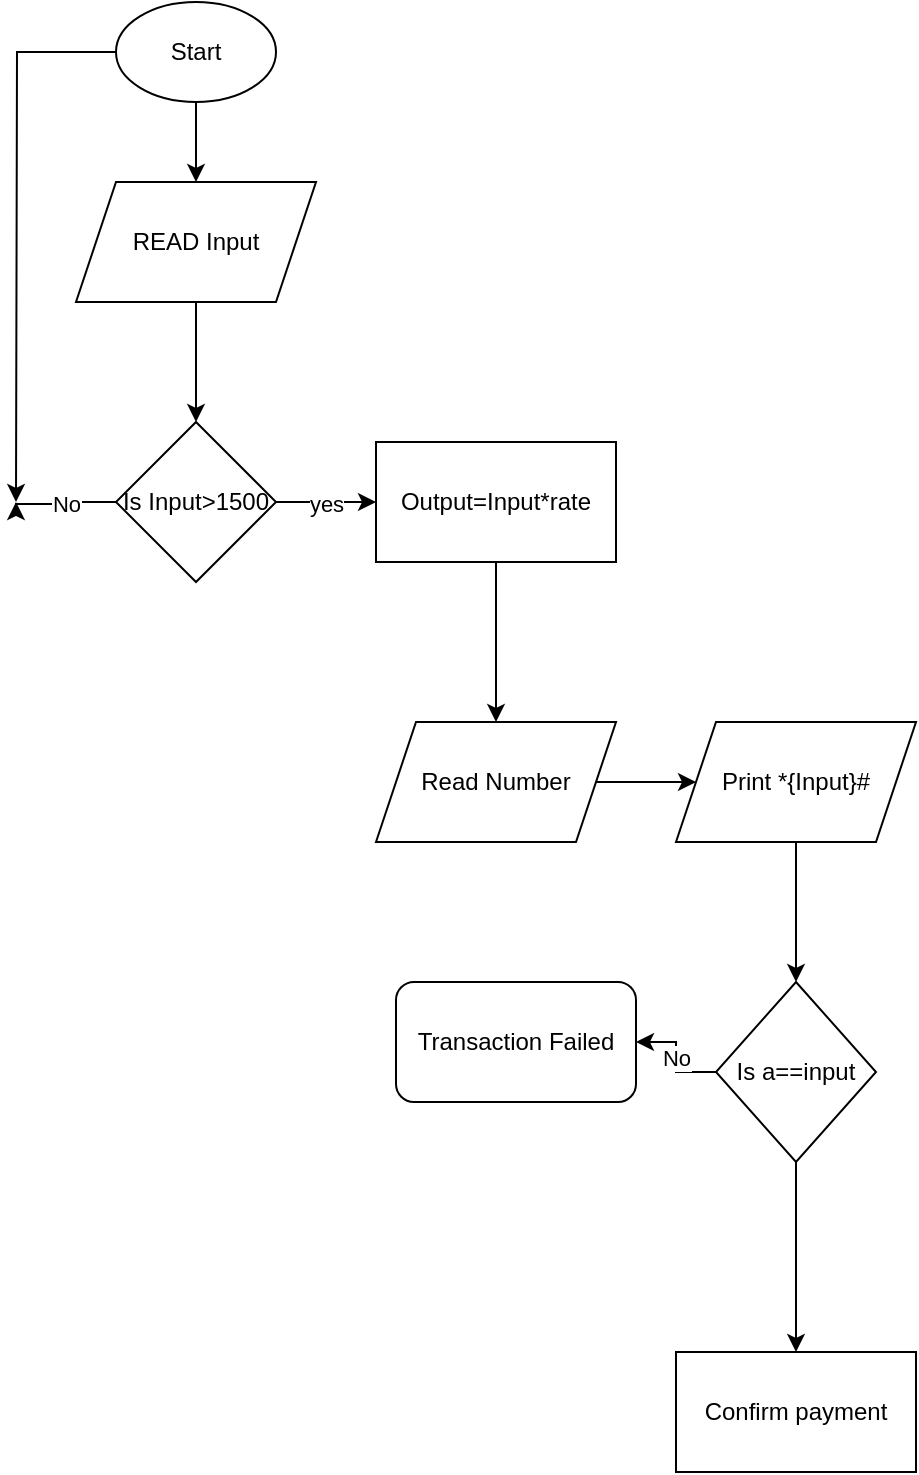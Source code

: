 <mxfile version="24.8.6">
  <diagram name="Page-1" id="1S1J8GR-0on08LkawKew">
    <mxGraphModel dx="934" dy="580" grid="1" gridSize="10" guides="1" tooltips="1" connect="1" arrows="1" fold="1" page="1" pageScale="1" pageWidth="850" pageHeight="1100" math="0" shadow="0">
      <root>
        <mxCell id="0" />
        <mxCell id="1" parent="0" />
        <mxCell id="fWBWylX5V-5yjIzsxWxI-6" style="edgeStyle=orthogonalEdgeStyle;rounded=0;orthogonalLoop=1;jettySize=auto;html=1;exitX=0.5;exitY=1;exitDx=0;exitDy=0;entryX=0.5;entryY=0;entryDx=0;entryDy=0;" edge="1" parent="1" source="fWBWylX5V-5yjIzsxWxI-3">
          <mxGeometry relative="1" as="geometry">
            <mxPoint x="350" y="110" as="targetPoint" />
          </mxGeometry>
        </mxCell>
        <mxCell id="fWBWylX5V-5yjIzsxWxI-17" style="edgeStyle=orthogonalEdgeStyle;rounded=0;orthogonalLoop=1;jettySize=auto;html=1;exitX=0;exitY=0.5;exitDx=0;exitDy=0;" edge="1" parent="1" source="fWBWylX5V-5yjIzsxWxI-3">
          <mxGeometry relative="1" as="geometry">
            <mxPoint x="260" y="270" as="targetPoint" />
          </mxGeometry>
        </mxCell>
        <mxCell id="fWBWylX5V-5yjIzsxWxI-3" value="Start" style="ellipse;whiteSpace=wrap;html=1;" vertex="1" parent="1">
          <mxGeometry x="310" y="20" width="80" height="50" as="geometry" />
        </mxCell>
        <mxCell id="fWBWylX5V-5yjIzsxWxI-4" style="edgeStyle=orthogonalEdgeStyle;rounded=0;orthogonalLoop=1;jettySize=auto;html=1;exitX=0.5;exitY=1;exitDx=0;exitDy=0;" edge="1" parent="1" source="fWBWylX5V-5yjIzsxWxI-3" target="fWBWylX5V-5yjIzsxWxI-3">
          <mxGeometry relative="1" as="geometry" />
        </mxCell>
        <mxCell id="fWBWylX5V-5yjIzsxWxI-13" style="edgeStyle=orthogonalEdgeStyle;rounded=0;orthogonalLoop=1;jettySize=auto;html=1;exitX=0.5;exitY=1;exitDx=0;exitDy=0;" edge="1" parent="1" source="fWBWylX5V-5yjIzsxWxI-10" target="fWBWylX5V-5yjIzsxWxI-14">
          <mxGeometry relative="1" as="geometry">
            <mxPoint x="350" y="200" as="targetPoint" />
          </mxGeometry>
        </mxCell>
        <mxCell id="fWBWylX5V-5yjIzsxWxI-10" value="READ Input" style="shape=parallelogram;perimeter=parallelogramPerimeter;whiteSpace=wrap;html=1;fixedSize=1;" vertex="1" parent="1">
          <mxGeometry x="290" y="110" width="120" height="60" as="geometry" />
        </mxCell>
        <mxCell id="fWBWylX5V-5yjIzsxWxI-19" value="" style="edgeStyle=orthogonalEdgeStyle;rounded=0;orthogonalLoop=1;jettySize=auto;html=1;" edge="1" parent="1" source="fWBWylX5V-5yjIzsxWxI-11">
          <mxGeometry relative="1" as="geometry">
            <mxPoint x="500" y="380" as="targetPoint" />
          </mxGeometry>
        </mxCell>
        <mxCell id="fWBWylX5V-5yjIzsxWxI-11" value="Output=Input*rate" style="rounded=0;whiteSpace=wrap;html=1;" vertex="1" parent="1">
          <mxGeometry x="440" y="240" width="120" height="60" as="geometry" />
        </mxCell>
        <mxCell id="fWBWylX5V-5yjIzsxWxI-15" value="yes" style="edgeStyle=orthogonalEdgeStyle;rounded=0;orthogonalLoop=1;jettySize=auto;html=1;exitX=1;exitY=0.5;exitDx=0;exitDy=0;" edge="1" parent="1" source="fWBWylX5V-5yjIzsxWxI-14">
          <mxGeometry relative="1" as="geometry">
            <mxPoint x="440" y="270" as="targetPoint" />
          </mxGeometry>
        </mxCell>
        <mxCell id="fWBWylX5V-5yjIzsxWxI-16" value="No" style="edgeStyle=orthogonalEdgeStyle;rounded=0;orthogonalLoop=1;jettySize=auto;html=1;exitX=0;exitY=0.5;exitDx=0;exitDy=0;" edge="1" parent="1" source="fWBWylX5V-5yjIzsxWxI-14">
          <mxGeometry relative="1" as="geometry">
            <mxPoint x="260" y="270" as="targetPoint" />
            <Array as="points">
              <mxPoint x="285" y="270" />
              <mxPoint x="285" y="271" />
            </Array>
          </mxGeometry>
        </mxCell>
        <mxCell id="fWBWylX5V-5yjIzsxWxI-14" value="Is Input&amp;gt;1500" style="rhombus;whiteSpace=wrap;html=1;" vertex="1" parent="1">
          <mxGeometry x="310" y="230" width="80" height="80" as="geometry" />
        </mxCell>
        <mxCell id="fWBWylX5V-5yjIzsxWxI-22" value="" style="edgeStyle=orthogonalEdgeStyle;rounded=0;orthogonalLoop=1;jettySize=auto;html=1;" edge="1" parent="1" source="fWBWylX5V-5yjIzsxWxI-20" target="fWBWylX5V-5yjIzsxWxI-23">
          <mxGeometry relative="1" as="geometry">
            <mxPoint x="650" y="410" as="targetPoint" />
          </mxGeometry>
        </mxCell>
        <mxCell id="fWBWylX5V-5yjIzsxWxI-20" value="Read Number" style="shape=parallelogram;perimeter=parallelogramPerimeter;whiteSpace=wrap;html=1;fixedSize=1;" vertex="1" parent="1">
          <mxGeometry x="440" y="380" width="120" height="60" as="geometry" />
        </mxCell>
        <mxCell id="fWBWylX5V-5yjIzsxWxI-26" value="" style="edgeStyle=orthogonalEdgeStyle;rounded=0;orthogonalLoop=1;jettySize=auto;html=1;" edge="1" parent="1" source="fWBWylX5V-5yjIzsxWxI-23" target="fWBWylX5V-5yjIzsxWxI-25">
          <mxGeometry relative="1" as="geometry" />
        </mxCell>
        <mxCell id="fWBWylX5V-5yjIzsxWxI-23" value="Print *{Input}#" style="shape=parallelogram;perimeter=parallelogramPerimeter;whiteSpace=wrap;html=1;fixedSize=1;" vertex="1" parent="1">
          <mxGeometry x="590" y="380" width="120" height="60" as="geometry" />
        </mxCell>
        <mxCell id="fWBWylX5V-5yjIzsxWxI-27" value="No" style="edgeStyle=orthogonalEdgeStyle;rounded=0;orthogonalLoop=1;jettySize=auto;html=1;exitX=0;exitY=0.5;exitDx=0;exitDy=0;" edge="1" parent="1" source="fWBWylX5V-5yjIzsxWxI-25" target="fWBWylX5V-5yjIzsxWxI-28">
          <mxGeometry relative="1" as="geometry">
            <mxPoint x="510.0" y="540" as="targetPoint" />
          </mxGeometry>
        </mxCell>
        <mxCell id="fWBWylX5V-5yjIzsxWxI-30" value="" style="edgeStyle=orthogonalEdgeStyle;rounded=0;orthogonalLoop=1;jettySize=auto;html=1;" edge="1" parent="1" source="fWBWylX5V-5yjIzsxWxI-25" target="fWBWylX5V-5yjIzsxWxI-29">
          <mxGeometry relative="1" as="geometry" />
        </mxCell>
        <mxCell id="fWBWylX5V-5yjIzsxWxI-25" value="Is a==input" style="rhombus;whiteSpace=wrap;html=1;" vertex="1" parent="1">
          <mxGeometry x="610" y="510" width="80" height="90" as="geometry" />
        </mxCell>
        <mxCell id="fWBWylX5V-5yjIzsxWxI-28" value="Transaction Failed" style="rounded=1;whiteSpace=wrap;html=1;" vertex="1" parent="1">
          <mxGeometry x="450.0" y="510" width="120" height="60" as="geometry" />
        </mxCell>
        <mxCell id="fWBWylX5V-5yjIzsxWxI-29" value="Confirm payment" style="whiteSpace=wrap;html=1;" vertex="1" parent="1">
          <mxGeometry x="590" y="695" width="120" height="60" as="geometry" />
        </mxCell>
      </root>
    </mxGraphModel>
  </diagram>
</mxfile>
